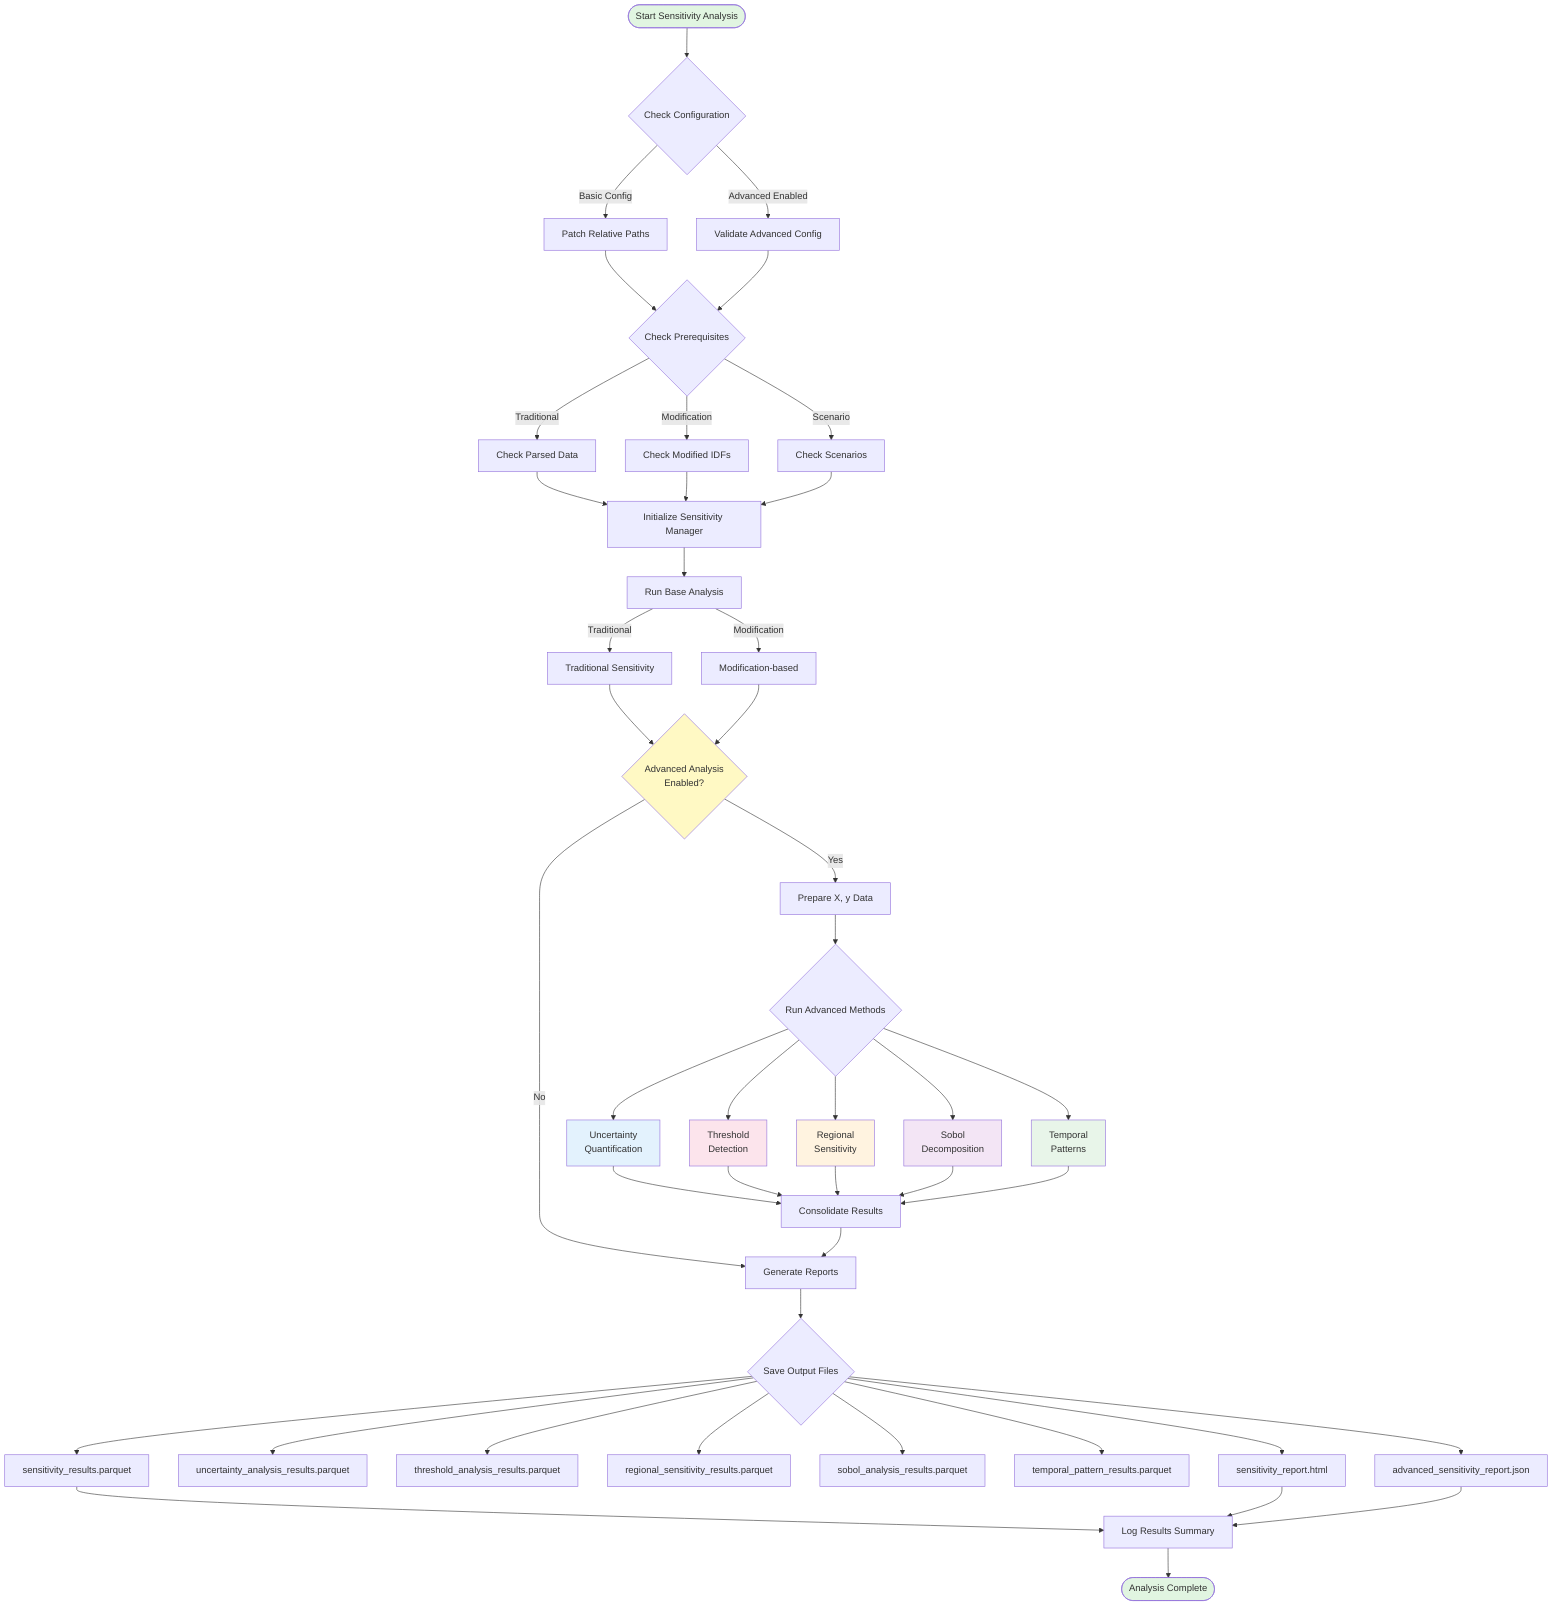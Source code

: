 graph TB
    Start([Start Sensitivity Analysis]) --> CheckConfig{Check Configuration}
    
    CheckConfig -->|Basic Config| ValidatePaths[Patch Relative Paths]
    CheckConfig -->|Advanced Enabled| ValidateAdvanced[Validate Advanced Config]
    
    ValidatePaths --> CheckPrereq{Check Prerequisites}
    ValidateAdvanced --> CheckPrereq
    
    CheckPrereq -->|Traditional| CheckTrad[Check Parsed Data]
    CheckPrereq -->|Modification| CheckMod[Check Modified IDFs]
    CheckPrereq -->|Scenario| CheckScen[Check Scenarios]
    
    CheckTrad --> InitManager[Initialize Sensitivity Manager]
    CheckMod --> InitManager
    CheckScen --> InitManager
    
    InitManager --> RunBase[Run Base Analysis]
    
    RunBase -->|Traditional| TradAnalysis[Traditional Sensitivity]
    RunBase -->|Modification| ModAnalysis[Modification-based]
    
    TradAnalysis --> CheckAdvanced{Advanced Analysis<br/>Enabled?}
    ModAnalysis --> CheckAdvanced
    
    CheckAdvanced -->|No| GenerateReport
    CheckAdvanced -->|Yes| PrepareData[Prepare X, y Data]
    
    PrepareData --> RunAdvanced{Run Advanced Methods}
    
    RunAdvanced --> Uncertainty[Uncertainty<br/>Quantification]
    RunAdvanced --> Threshold[Threshold<br/>Detection]
    RunAdvanced --> Regional[Regional<br/>Sensitivity]
    RunAdvanced --> Sobol[Sobol<br/>Decomposition]
    RunAdvanced --> Temporal[Temporal<br/>Patterns]
    
    Uncertainty --> Consolidate[Consolidate Results]
    Threshold --> Consolidate
    Regional --> Consolidate
    Sobol --> Consolidate
    Temporal --> Consolidate
    
    Consolidate --> GenerateReport[Generate Reports]
    
    GenerateReport --> SaveFiles{Save Output Files}
    
    SaveFiles --> BaseResults[sensitivity_results.parquet]
    SaveFiles --> UncertaintyFile[uncertainty_analysis_results.parquet]
    SaveFiles --> ThresholdFile[threshold_analysis_results.parquet]
    SaveFiles --> RegionalFile[regional_sensitivity_results.parquet]
    SaveFiles --> SobolFile[sobol_analysis_results.parquet]
    SaveFiles --> TemporalFile[temporal_pattern_results.parquet]
    SaveFiles --> Report[sensitivity_report.html]
    SaveFiles --> AdvancedReport[advanced_sensitivity_report.json]
    
    BaseResults --> LogSummary[Log Results Summary]
    Report --> LogSummary
    AdvancedReport --> LogSummary
    
    LogSummary --> End([Analysis Complete])
    
    style Start fill:#e1f5e1
    style End fill:#e1f5e1
    style Uncertainty fill:#e3f2fd
    style Threshold fill:#fce4ec
    style Regional fill:#fff3e0
    style Sobol fill:#f3e5f5
    style Temporal fill:#e8f5e9
    style CheckAdvanced fill:#fff9c4